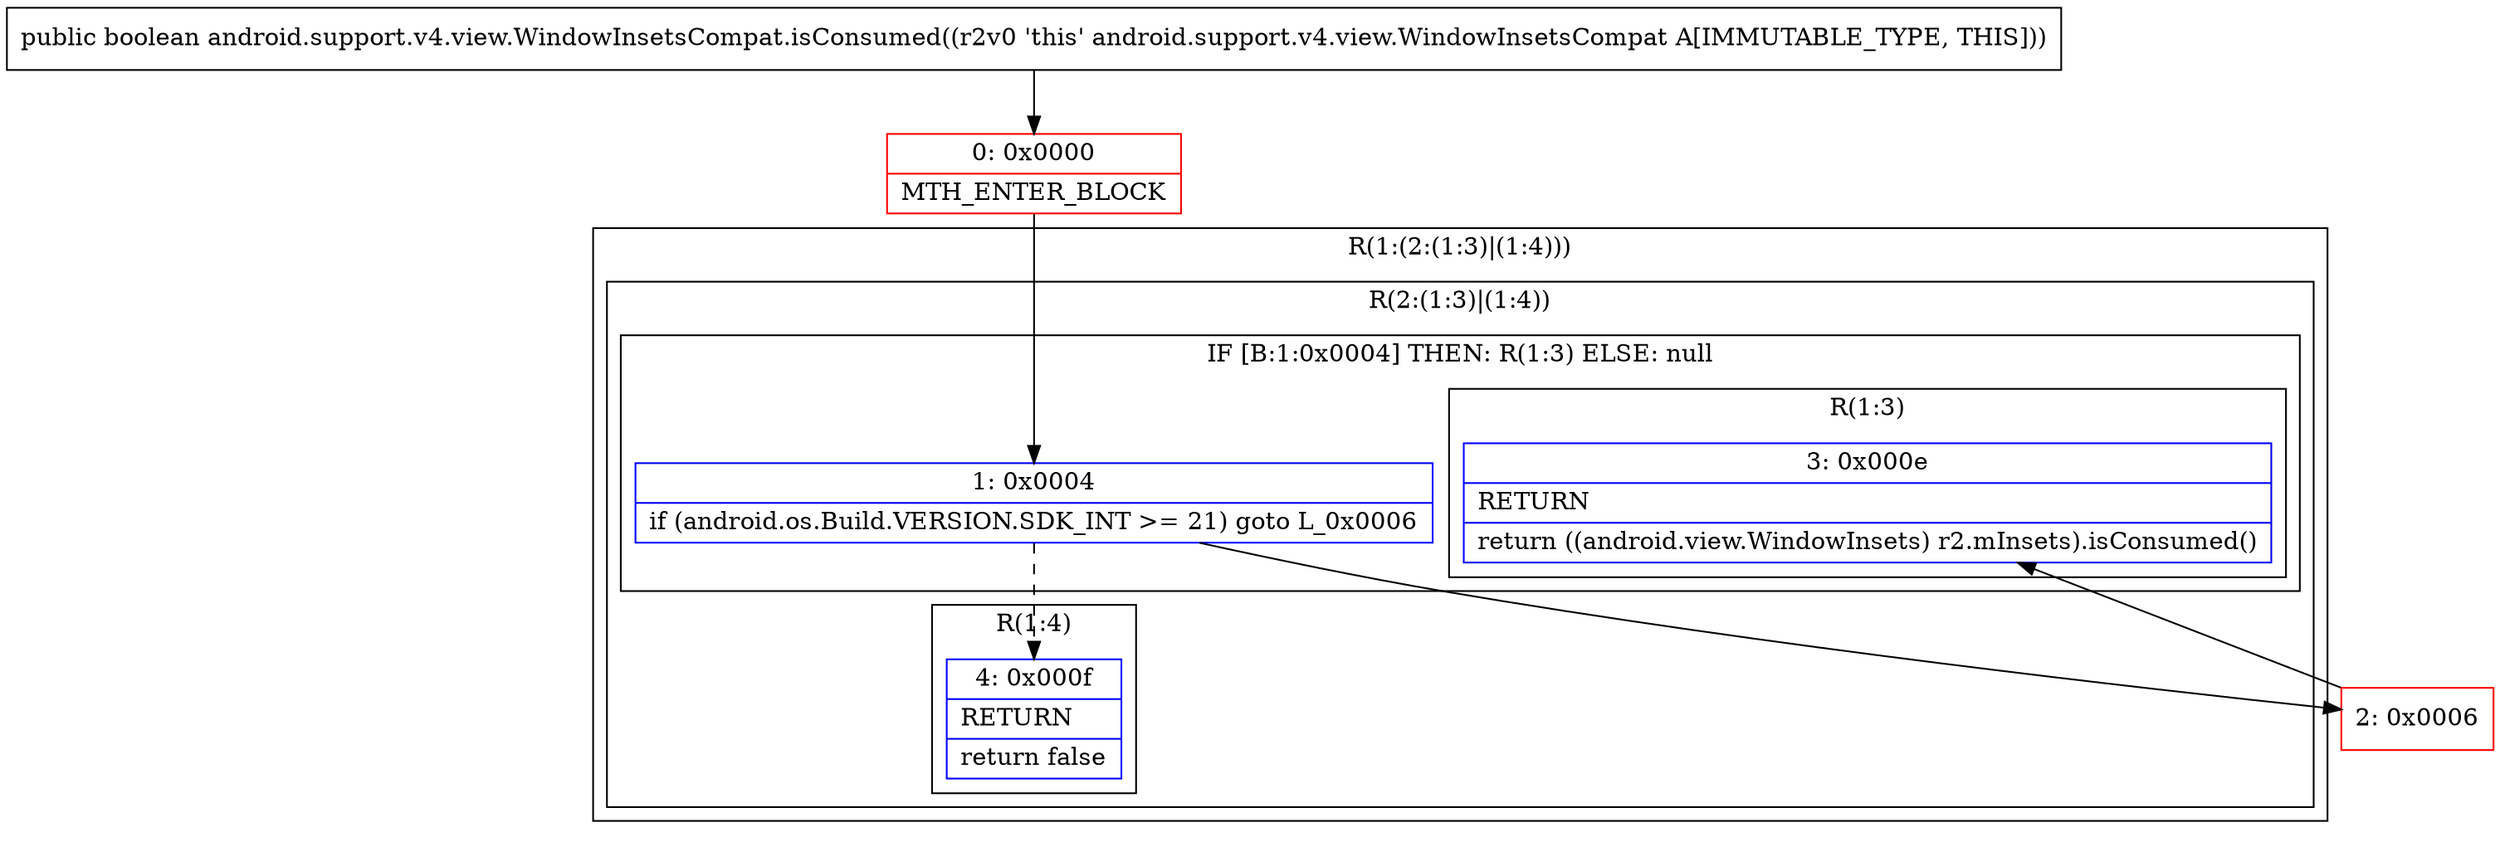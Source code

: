 digraph "CFG forandroid.support.v4.view.WindowInsetsCompat.isConsumed()Z" {
subgraph cluster_Region_806815658 {
label = "R(1:(2:(1:3)|(1:4)))";
node [shape=record,color=blue];
subgraph cluster_Region_1986005571 {
label = "R(2:(1:3)|(1:4))";
node [shape=record,color=blue];
subgraph cluster_IfRegion_1819066086 {
label = "IF [B:1:0x0004] THEN: R(1:3) ELSE: null";
node [shape=record,color=blue];
Node_1 [shape=record,label="{1\:\ 0x0004|if (android.os.Build.VERSION.SDK_INT \>= 21) goto L_0x0006\l}"];
subgraph cluster_Region_1990123005 {
label = "R(1:3)";
node [shape=record,color=blue];
Node_3 [shape=record,label="{3\:\ 0x000e|RETURN\l|return ((android.view.WindowInsets) r2.mInsets).isConsumed()\l}"];
}
}
subgraph cluster_Region_2126298835 {
label = "R(1:4)";
node [shape=record,color=blue];
Node_4 [shape=record,label="{4\:\ 0x000f|RETURN\l|return false\l}"];
}
}
}
Node_0 [shape=record,color=red,label="{0\:\ 0x0000|MTH_ENTER_BLOCK\l}"];
Node_2 [shape=record,color=red,label="{2\:\ 0x0006}"];
MethodNode[shape=record,label="{public boolean android.support.v4.view.WindowInsetsCompat.isConsumed((r2v0 'this' android.support.v4.view.WindowInsetsCompat A[IMMUTABLE_TYPE, THIS])) }"];
MethodNode -> Node_0;
Node_1 -> Node_2;
Node_1 -> Node_4[style=dashed];
Node_0 -> Node_1;
Node_2 -> Node_3;
}

